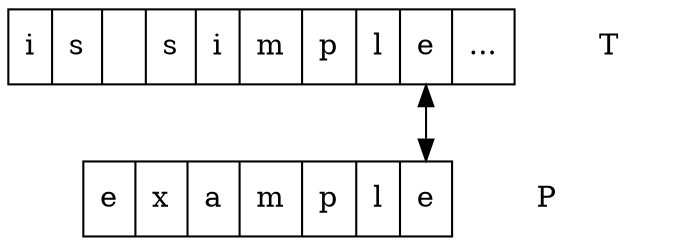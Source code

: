 digraph G{
	node[shape=record]
    w[label="<h> i|s| |s|i|m|p|l|<r> e|..."];
    T[shape=plaintext];
    p[label="<h> e|x|a|m|p|l|<r> e"];
    P[shape=plaintext];
    //w:h->p:h[style=invis];
    w:r->p:r[dir=both];
    {rank=same w T}
    {rank=same p P}
}
